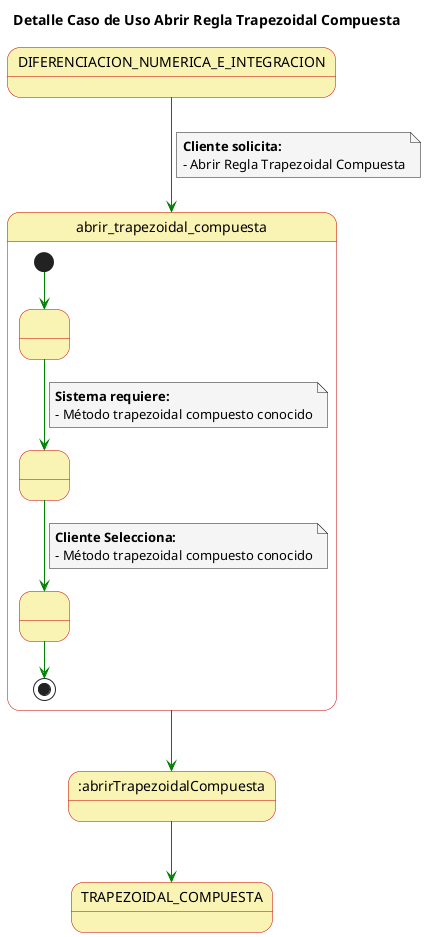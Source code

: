 @startuml

skinparam state {
  BackgroundColor #faf4b4
  BorderColor #c90000
}

skinparam note {
  BackgroundColor #f5f5f5
}

skinparam linetype polyline

title Detalle Caso de Uso Abrir Regla Trapezoidal Compuesta


DIFERENCIACION_NUMERICA_E_INTEGRACION-[#green]-> abrir_trapezoidal_compuesta
note on link
  **Cliente solicita:**
  - Abrir Regla Trapezoidal Compuesta
end note

state abrir_trapezoidal_compuesta{
  state 1 as " "
  state 2 as " "
  state 3 as " "
  
  [*] -[#green]-> 1
  1 -[#green]-> 2
  note on link
      **Sistema requiere:**
      - Método trapezoidal compuesto conocido
  end note
  2 -[#green]-> 3
  note on link
    **Cliente Selecciona:**
    - Método trapezoidal compuesto conocido
  end note
 
  3 -[#green]-> [*]
}

abrir_trapezoidal_compuesta-[#green]-> :abrirTrapezoidalCompuesta

:abrirTrapezoidalCompuesta-[#green]-> TRAPEZOIDAL_COMPUESTA

@enduml